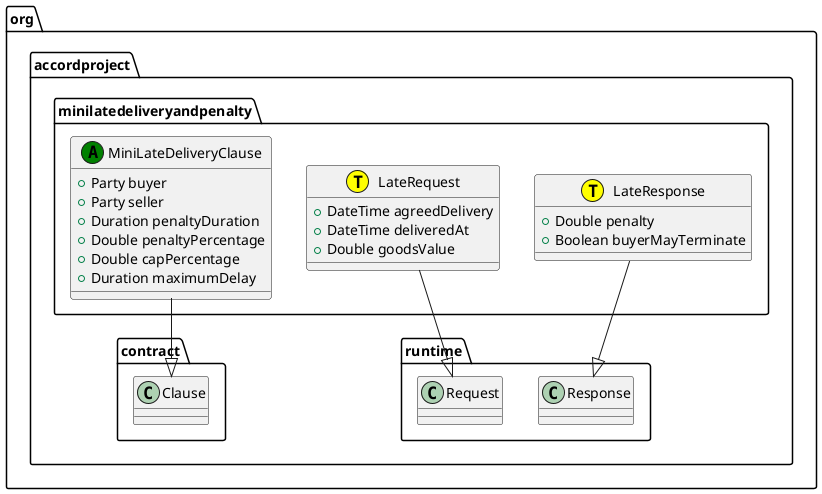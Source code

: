 @startuml
class org.accordproject.minilatedeliveryandpenalty.MiniLateDeliveryClause << (A,green) >> {
   + Party buyer
   + Party seller
   + Duration penaltyDuration
   + Double penaltyPercentage
   + Double capPercentage
   + Duration maximumDelay
}
org.accordproject.minilatedeliveryandpenalty.MiniLateDeliveryClause --|> org.accordproject.contract.Clause
class org.accordproject.minilatedeliveryandpenalty.LateRequest << (T,yellow) >> {
   + DateTime agreedDelivery
   + DateTime deliveredAt
   + Double goodsValue
}
org.accordproject.minilatedeliveryandpenalty.LateRequest --|> org.accordproject.runtime.Request
class org.accordproject.minilatedeliveryandpenalty.LateResponse << (T,yellow) >> {
   + Double penalty
   + Boolean buyerMayTerminate
}
org.accordproject.minilatedeliveryandpenalty.LateResponse --|> org.accordproject.runtime.Response
@enduml
